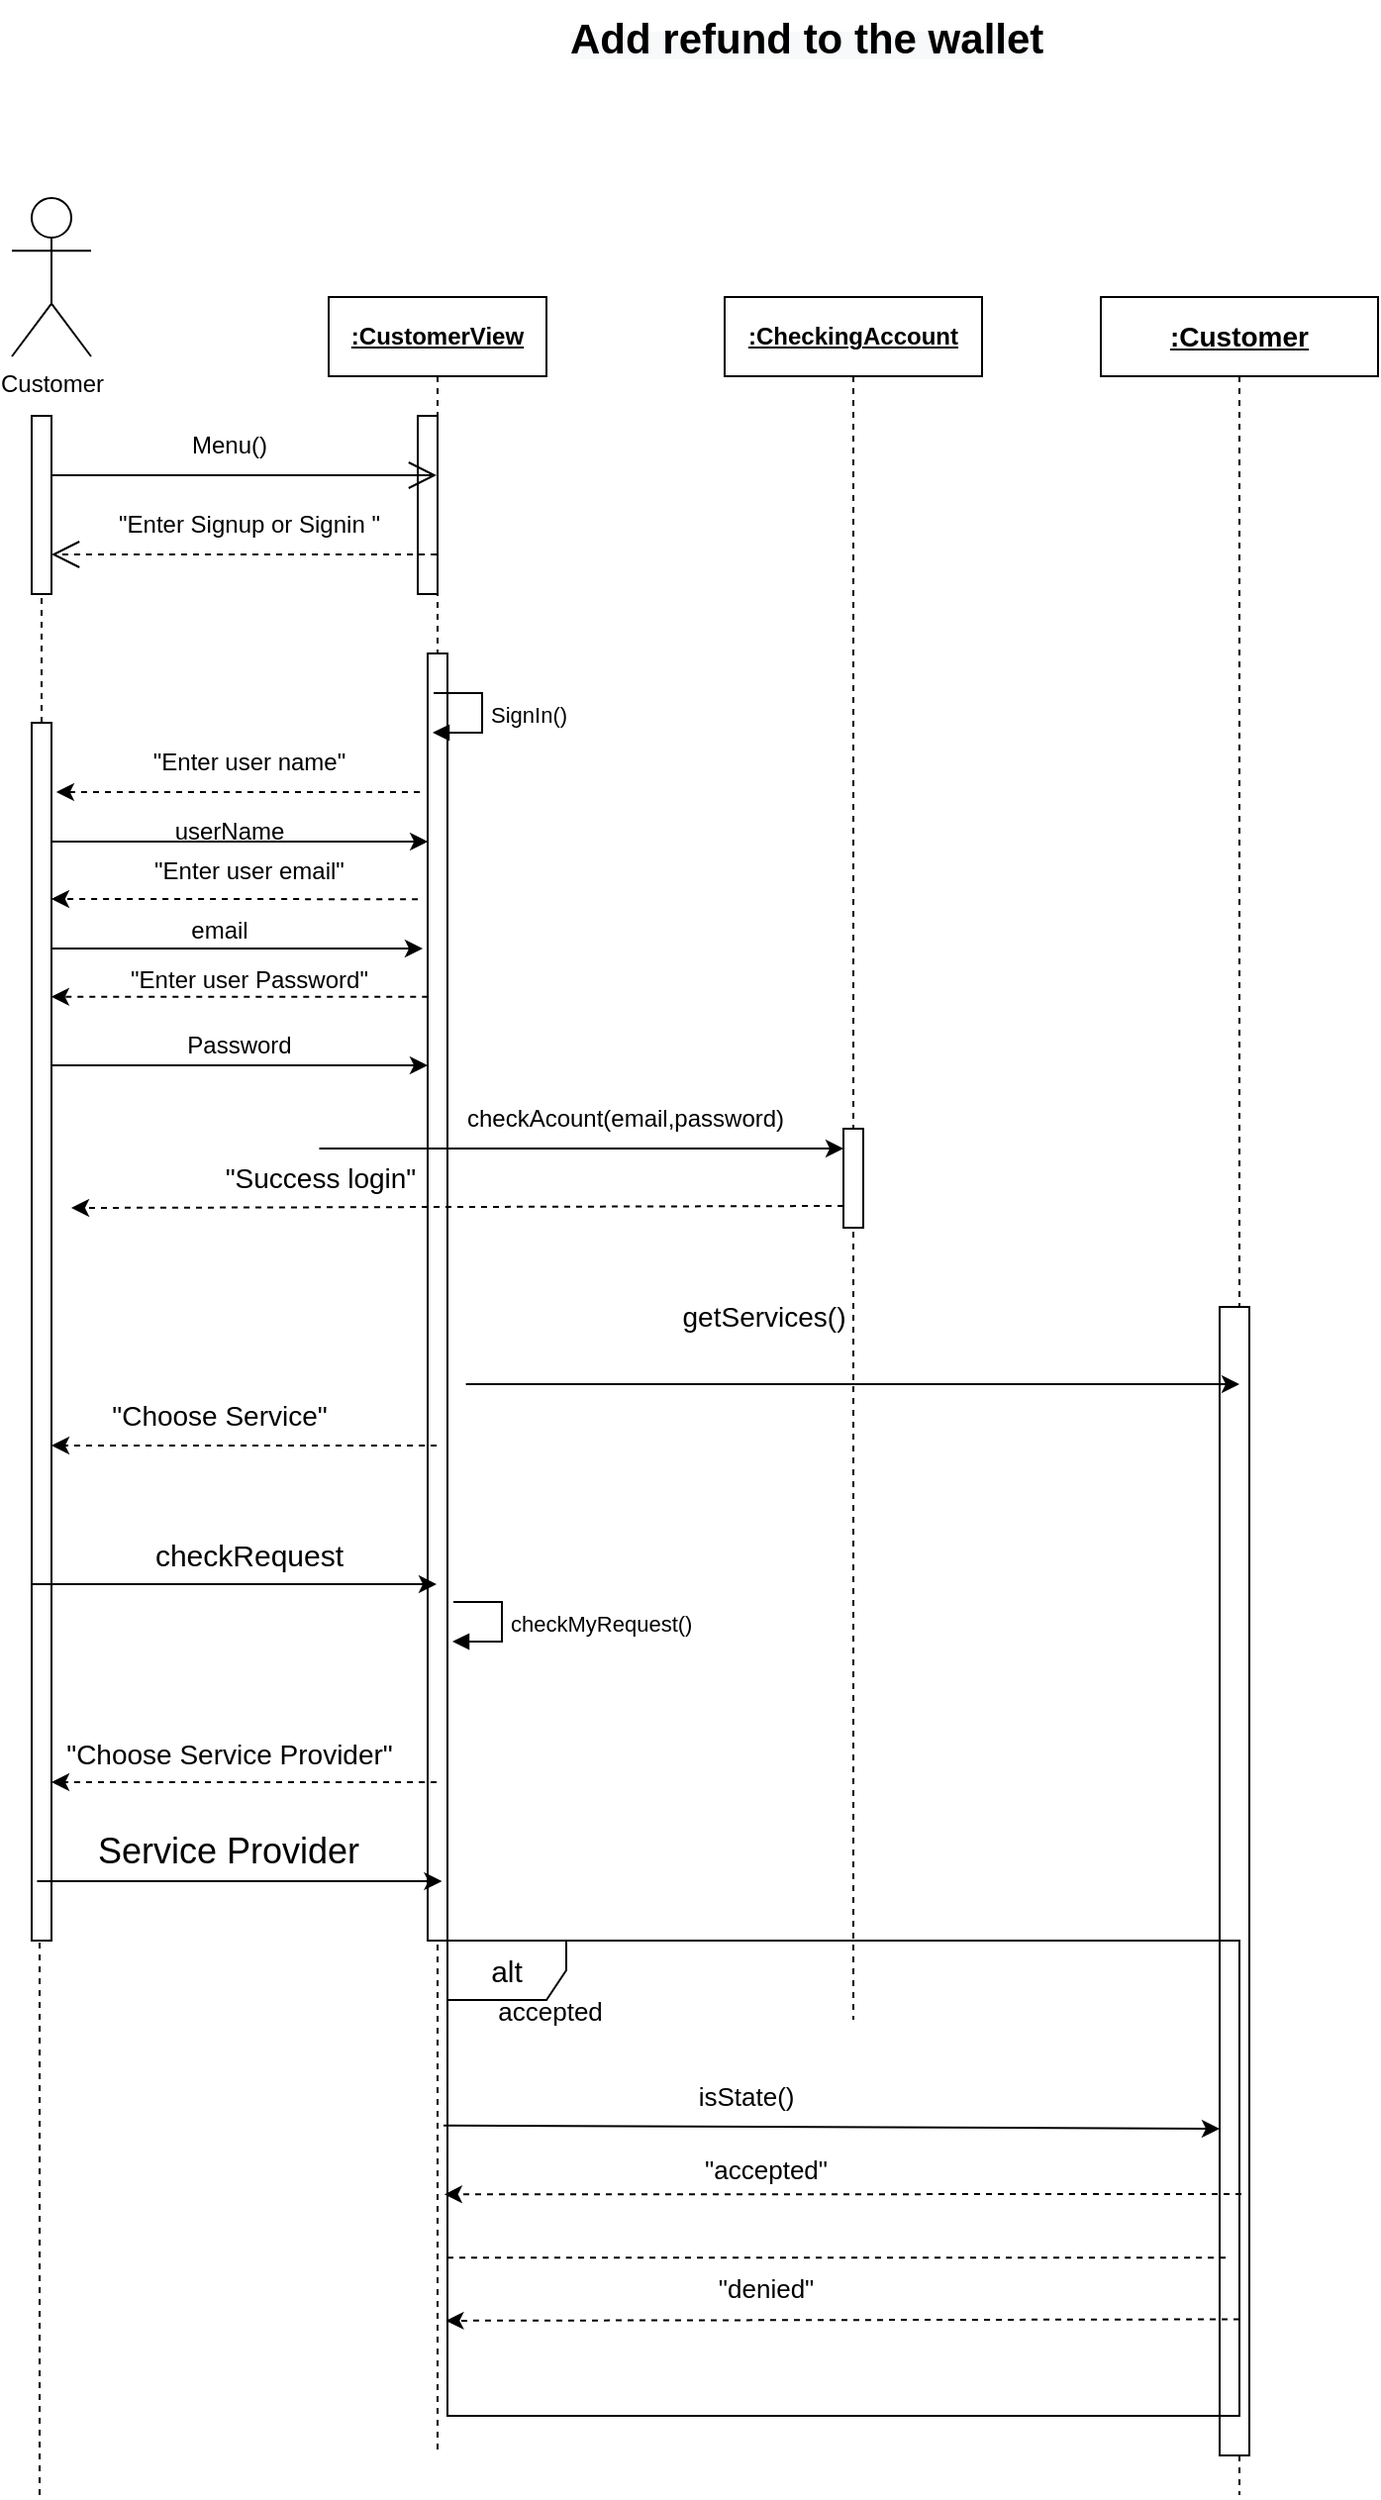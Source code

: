 <mxfile version="20.2.3" type="device"><diagram id="Q5BFTYw7C92OVgqqFhFC" name="Page-1"><mxGraphModel dx="1038" dy="649" grid="1" gridSize="10" guides="1" tooltips="1" connect="1" arrows="1" fold="1" page="1" pageScale="1" pageWidth="850" pageHeight="1100" math="0" shadow="0"><root><mxCell id="0"/><mxCell id="1" parent="0"/><mxCell id="hoaSUgsq3jXMzg9eBwPE-2" value="Customer" style="shape=umlActor;verticalLabelPosition=bottom;verticalAlign=top;html=1;outlineConnect=0;" vertex="1" parent="1"><mxGeometry x="70" y="150" width="40" height="80" as="geometry"/></mxCell><mxCell id="hoaSUgsq3jXMzg9eBwPE-3" value="" style="endArrow=none;dashed=1;html=1;rounded=0;startArrow=none;" edge="1" parent="1" source="hoaSUgsq3jXMzg9eBwPE-32"><mxGeometry width="50" height="50" relative="1" as="geometry"><mxPoint x="90" y="1050" as="sourcePoint"/><mxPoint x="90" y="260" as="targetPoint"/></mxGeometry></mxCell><mxCell id="hoaSUgsq3jXMzg9eBwPE-4" value="&lt;b style=&quot;&quot;&gt;&lt;u&gt;:CustomerView&lt;/u&gt;&lt;/b&gt;" style="shape=umlLifeline;perimeter=lifelinePerimeter;whiteSpace=wrap;html=1;container=1;collapsible=0;recursiveResize=0;outlineConnect=0;" vertex="1" parent="1"><mxGeometry x="230" y="200" width="110" height="1090" as="geometry"/></mxCell><mxCell id="hoaSUgsq3jXMzg9eBwPE-5" value="" style="html=1;points=[];perimeter=orthogonalPerimeter;fontSize=12;" vertex="1" parent="hoaSUgsq3jXMzg9eBwPE-4"><mxGeometry x="45" y="60" width="10" height="90" as="geometry"/></mxCell><mxCell id="hoaSUgsq3jXMzg9eBwPE-6" value="&lt;font style=&quot;font-size: 14px;&quot;&gt;&quot;Choose Service Provider&quot;&lt;/font&gt;" style="text;html=1;strokeColor=none;fillColor=none;align=center;verticalAlign=middle;whiteSpace=wrap;rounded=0;fontSize=18;" vertex="1" parent="hoaSUgsq3jXMzg9eBwPE-4"><mxGeometry x="-145" y="720" width="190" height="30" as="geometry"/></mxCell><mxCell id="hoaSUgsq3jXMzg9eBwPE-7" value="" style="html=1;points=[];perimeter=orthogonalPerimeter;fontSize=12;" vertex="1" parent="hoaSUgsq3jXMzg9eBwPE-4"><mxGeometry x="50" y="180" width="10" height="650" as="geometry"/></mxCell><mxCell id="hoaSUgsq3jXMzg9eBwPE-8" value="&lt;u&gt;&lt;b&gt;:CheckingAccount&lt;/b&gt;&lt;/u&gt;" style="shape=umlLifeline;perimeter=lifelinePerimeter;whiteSpace=wrap;html=1;container=1;collapsible=0;recursiveResize=0;outlineConnect=0;" vertex="1" parent="1"><mxGeometry x="430" y="200" width="130" height="870" as="geometry"/></mxCell><mxCell id="hoaSUgsq3jXMzg9eBwPE-9" value="&lt;font style=&quot;font-size: 14px;&quot;&gt;getServices()&lt;/font&gt;" style="text;html=1;strokeColor=none;fillColor=none;align=center;verticalAlign=middle;whiteSpace=wrap;rounded=0;fontSize=12;" vertex="1" parent="hoaSUgsq3jXMzg9eBwPE-8"><mxGeometry x="-10" y="500" width="60" height="30" as="geometry"/></mxCell><mxCell id="hoaSUgsq3jXMzg9eBwPE-10" value="" style="endArrow=open;endFill=1;endSize=12;html=1;rounded=0;" edge="1" parent="1" target="hoaSUgsq3jXMzg9eBwPE-4"><mxGeometry width="160" relative="1" as="geometry"><mxPoint x="90" y="290" as="sourcePoint"/><mxPoint x="540" y="360" as="targetPoint"/></mxGeometry></mxCell><mxCell id="hoaSUgsq3jXMzg9eBwPE-11" value="Menu()" style="text;html=1;strokeColor=none;fillColor=none;align=center;verticalAlign=middle;whiteSpace=wrap;rounded=0;" vertex="1" parent="1"><mxGeometry x="150" y="260" width="60" height="30" as="geometry"/></mxCell><mxCell id="hoaSUgsq3jXMzg9eBwPE-12" value="" style="endArrow=open;endFill=1;endSize=12;html=1;rounded=0;dashed=1;" edge="1" parent="1" source="hoaSUgsq3jXMzg9eBwPE-4"><mxGeometry width="160" relative="1" as="geometry"><mxPoint x="380" y="360" as="sourcePoint"/><mxPoint x="90" y="330" as="targetPoint"/></mxGeometry></mxCell><mxCell id="hoaSUgsq3jXMzg9eBwPE-13" value="&quot;Enter Signup or Signin &quot;" style="text;html=1;strokeColor=none;fillColor=none;align=center;verticalAlign=middle;whiteSpace=wrap;rounded=0;" vertex="1" parent="1"><mxGeometry x="120" y="300" width="140" height="30" as="geometry"/></mxCell><mxCell id="hoaSUgsq3jXMzg9eBwPE-14" value="SignIn()" style="edgeStyle=orthogonalEdgeStyle;html=1;align=left;spacingLeft=2;endArrow=block;rounded=0;entryX=1;entryY=0;" edge="1" parent="1"><mxGeometry relative="1" as="geometry"><mxPoint x="283.0" y="400" as="sourcePoint"/><Array as="points"><mxPoint x="307.5" y="400"/></Array><mxPoint x="282.5" y="420" as="targetPoint"/></mxGeometry></mxCell><mxCell id="hoaSUgsq3jXMzg9eBwPE-15" value="" style="endArrow=classic;html=1;rounded=0;exitX=0.483;exitY=0.273;exitDx=0;exitDy=0;exitPerimeter=0;entryX=0.155;entryY=0.273;entryDx=0;entryDy=0;entryPerimeter=0;dashed=1;" edge="1" parent="1"><mxGeometry width="50" height="50" relative="1" as="geometry"><mxPoint x="280.14" y="553.37" as="sourcePoint"/><mxPoint x="89.9" y="553.37" as="targetPoint"/></mxGeometry></mxCell><mxCell id="hoaSUgsq3jXMzg9eBwPE-16" value="&quot;Enter user name&quot;" style="text;html=1;strokeColor=none;fillColor=none;align=center;verticalAlign=middle;whiteSpace=wrap;rounded=0;" vertex="1" parent="1"><mxGeometry x="135" y="420" width="110" height="30" as="geometry"/></mxCell><mxCell id="hoaSUgsq3jXMzg9eBwPE-17" value="userName" style="text;html=1;strokeColor=none;fillColor=none;align=center;verticalAlign=middle;whiteSpace=wrap;rounded=0;" vertex="1" parent="1"><mxGeometry x="150" y="455" width="60" height="30" as="geometry"/></mxCell><mxCell id="hoaSUgsq3jXMzg9eBwPE-18" value="" style="endArrow=classic;html=1;rounded=0;dashed=1;startArrow=none;" edge="1" parent="1"><mxGeometry width="50" height="50" relative="1" as="geometry"><mxPoint x="276.0" y="450" as="sourcePoint"/><mxPoint x="92.42" y="450" as="targetPoint"/></mxGeometry></mxCell><mxCell id="hoaSUgsq3jXMzg9eBwPE-19" value="&quot;Enter user email&quot;" style="text;html=1;strokeColor=none;fillColor=none;align=center;verticalAlign=middle;whiteSpace=wrap;rounded=0;" vertex="1" parent="1"><mxGeometry x="135" y="475" width="110" height="30" as="geometry"/></mxCell><mxCell id="hoaSUgsq3jXMzg9eBwPE-20" value="" style="endArrow=classic;html=1;rounded=0;exitX=0.155;exitY=0.364;exitDx=0;exitDy=0;exitPerimeter=0;entryX=0.483;entryY=0.364;entryDx=0;entryDy=0;entryPerimeter=0;" edge="1" parent="1"><mxGeometry width="50" height="50" relative="1" as="geometry"><mxPoint x="89.86" y="475.0" as="sourcePoint"/><mxPoint x="280.1" y="475.0" as="targetPoint"/></mxGeometry></mxCell><mxCell id="hoaSUgsq3jXMzg9eBwPE-21" value="email" style="text;html=1;strokeColor=none;fillColor=none;align=center;verticalAlign=middle;whiteSpace=wrap;rounded=0;" vertex="1" parent="1"><mxGeometry x="144.98" y="505" width="60" height="30" as="geometry"/></mxCell><mxCell id="hoaSUgsq3jXMzg9eBwPE-22" value="&quot;Enter user Password&quot;" style="text;html=1;strokeColor=none;fillColor=none;align=center;verticalAlign=middle;whiteSpace=wrap;rounded=0;" vertex="1" parent="1"><mxGeometry x="120" y="530" width="140.02" height="30" as="geometry"/></mxCell><mxCell id="hoaSUgsq3jXMzg9eBwPE-23" value="" style="endArrow=classic;html=1;rounded=0;" edge="1" parent="1"><mxGeometry width="50" height="50" relative="1" as="geometry"><mxPoint x="90" y="588" as="sourcePoint"/><mxPoint x="280" y="588" as="targetPoint"/></mxGeometry></mxCell><mxCell id="hoaSUgsq3jXMzg9eBwPE-24" value="Password" style="text;html=1;strokeColor=none;fillColor=none;align=center;verticalAlign=middle;whiteSpace=wrap;rounded=0;" vertex="1" parent="1"><mxGeometry x="154.98" y="563" width="60" height="30" as="geometry"/></mxCell><mxCell id="hoaSUgsq3jXMzg9eBwPE-25" value="" style="endArrow=classic;html=1;rounded=0;" edge="1" parent="1"><mxGeometry width="50" height="50" relative="1" as="geometry"><mxPoint x="87.5" y="529" as="sourcePoint"/><mxPoint x="277.5" y="529" as="targetPoint"/></mxGeometry></mxCell><mxCell id="hoaSUgsq3jXMzg9eBwPE-26" value="" style="endArrow=classic;html=1;rounded=0;exitX=0.483;exitY=0.273;exitDx=0;exitDy=0;exitPerimeter=0;dashed=1;" edge="1" parent="1"><mxGeometry width="50" height="50" relative="1" as="geometry"><mxPoint x="275.06" y="504.09" as="sourcePoint"/><mxPoint x="89.94" y="504" as="targetPoint"/></mxGeometry></mxCell><mxCell id="hoaSUgsq3jXMzg9eBwPE-27" value="" style="endArrow=classic;html=1;rounded=0;exitX=0.5;exitY=0;exitDx=0;exitDy=0;" edge="1" parent="1" source="hoaSUgsq3jXMzg9eBwPE-36"><mxGeometry width="50" height="50" relative="1" as="geometry"><mxPoint x="100" y="598.0" as="sourcePoint"/><mxPoint x="490.0" y="630" as="targetPoint"/></mxGeometry></mxCell><mxCell id="hoaSUgsq3jXMzg9eBwPE-28" value="checkAcount(email,password)" style="text;html=1;strokeColor=none;fillColor=none;align=center;verticalAlign=middle;whiteSpace=wrap;rounded=0;" vertex="1" parent="1"><mxGeometry x="330" y="600" width="100" height="30" as="geometry"/></mxCell><mxCell id="hoaSUgsq3jXMzg9eBwPE-29" value="" style="endArrow=classic;html=1;rounded=0;dashed=1;" edge="1" parent="1"><mxGeometry width="50" height="50" relative="1" as="geometry"><mxPoint x="490.0" y="659.0" as="sourcePoint"/><mxPoint x="100" y="660" as="targetPoint"/></mxGeometry></mxCell><mxCell id="hoaSUgsq3jXMzg9eBwPE-30" value="&lt;u&gt;&lt;b&gt;:Customer&lt;/b&gt;&lt;/u&gt;" style="shape=umlLifeline;perimeter=lifelinePerimeter;whiteSpace=wrap;html=1;container=1;collapsible=0;recursiveResize=0;outlineConnect=0;fontSize=14;" vertex="1" parent="1"><mxGeometry x="620" y="200" width="140" height="1110" as="geometry"/></mxCell><mxCell id="hoaSUgsq3jXMzg9eBwPE-31" value="" style="html=1;points=[];perimeter=orthogonalPerimeter;fontSize=12;" vertex="1" parent="hoaSUgsq3jXMzg9eBwPE-30"><mxGeometry x="60" y="510" width="15" height="580" as="geometry"/></mxCell><mxCell id="hoaSUgsq3jXMzg9eBwPE-32" value="" style="html=1;points=[];perimeter=orthogonalPerimeter;fontSize=12;" vertex="1" parent="1"><mxGeometry x="80" y="260" width="10" height="90" as="geometry"/></mxCell><mxCell id="hoaSUgsq3jXMzg9eBwPE-33" value="" style="endArrow=none;dashed=1;html=1;rounded=0;startArrow=none;" edge="1" parent="1" source="hoaSUgsq3jXMzg9eBwPE-34" target="hoaSUgsq3jXMzg9eBwPE-32"><mxGeometry width="50" height="50" relative="1" as="geometry"><mxPoint x="90" y="1050" as="sourcePoint"/><mxPoint x="90" y="260" as="targetPoint"/></mxGeometry></mxCell><mxCell id="hoaSUgsq3jXMzg9eBwPE-34" value="" style="html=1;points=[];perimeter=orthogonalPerimeter;fontSize=12;" vertex="1" parent="1"><mxGeometry x="80" y="415" width="10" height="615" as="geometry"/></mxCell><mxCell id="hoaSUgsq3jXMzg9eBwPE-35" value="" style="endArrow=none;dashed=1;html=1;rounded=0;startArrow=none;" edge="1" parent="1" target="hoaSUgsq3jXMzg9eBwPE-34"><mxGeometry width="50" height="50" relative="1" as="geometry"><mxPoint x="84" y="1310" as="sourcePoint"/><mxPoint x="90" y="350" as="targetPoint"/></mxGeometry></mxCell><mxCell id="hoaSUgsq3jXMzg9eBwPE-36" value="&lt;font style=&quot;font-size: 14px;&quot;&gt;&quot;Success login&quot;&lt;/font&gt;" style="text;html=1;strokeColor=none;fillColor=none;align=center;verticalAlign=middle;whiteSpace=wrap;rounded=0;" vertex="1" parent="1"><mxGeometry x="91.5" y="630" width="267.5" height="30" as="geometry"/></mxCell><mxCell id="hoaSUgsq3jXMzg9eBwPE-37" value="" style="html=1;points=[];perimeter=orthogonalPerimeter;fontSize=12;" vertex="1" parent="1"><mxGeometry x="490" y="620" width="10" height="50" as="geometry"/></mxCell><mxCell id="hoaSUgsq3jXMzg9eBwPE-38" value="" style="endArrow=classic;html=1;rounded=0;fontSize=14;dashed=1;" edge="1" parent="1" source="hoaSUgsq3jXMzg9eBwPE-4"><mxGeometry width="50" height="50" relative="1" as="geometry"><mxPoint x="440" y="860" as="sourcePoint"/><mxPoint x="90" y="780" as="targetPoint"/></mxGeometry></mxCell><mxCell id="hoaSUgsq3jXMzg9eBwPE-39" value="&quot;Choose Service&quot;" style="text;html=1;strokeColor=none;fillColor=none;align=center;verticalAlign=middle;whiteSpace=wrap;rounded=0;fontSize=14;" vertex="1" parent="1"><mxGeometry x="105" y="750" width="140" height="30" as="geometry"/></mxCell><mxCell id="hoaSUgsq3jXMzg9eBwPE-40" value="" style="endArrow=classic;html=1;rounded=0;fontSize=14;" edge="1" parent="1" target="hoaSUgsq3jXMzg9eBwPE-4"><mxGeometry width="50" height="50" relative="1" as="geometry"><mxPoint x="80" y="850" as="sourcePoint"/><mxPoint x="490" y="800" as="targetPoint"/></mxGeometry></mxCell><mxCell id="hoaSUgsq3jXMzg9eBwPE-41" value="&lt;font style=&quot;font-size: 15px;&quot;&gt;checkRequest&lt;/font&gt;" style="text;html=1;strokeColor=none;fillColor=none;align=center;verticalAlign=middle;whiteSpace=wrap;rounded=0;fontSize=14;" vertex="1" parent="1"><mxGeometry x="160.01" y="820" width="60" height="30" as="geometry"/></mxCell><mxCell id="hoaSUgsq3jXMzg9eBwPE-42" value="" style="endArrow=classic;html=1;rounded=0;fontSize=12;exitX=-0.005;exitY=0.389;exitDx=0;exitDy=0;exitPerimeter=0;" edge="1" parent="1" source="hoaSUgsq3jXMzg9eBwPE-48"><mxGeometry width="50" height="50" relative="1" as="geometry"><mxPoint x="289.324" y="1125" as="sourcePoint"/><mxPoint x="680" y="1125" as="targetPoint"/></mxGeometry></mxCell><mxCell id="hoaSUgsq3jXMzg9eBwPE-43" value="" style="endArrow=classic;html=1;rounded=0;fontSize=18;dashed=1;" edge="1" parent="1" source="hoaSUgsq3jXMzg9eBwPE-4"><mxGeometry width="50" height="50" relative="1" as="geometry"><mxPoint x="400" y="740" as="sourcePoint"/><mxPoint x="90" y="950" as="targetPoint"/></mxGeometry></mxCell><mxCell id="hoaSUgsq3jXMzg9eBwPE-44" value="" style="endArrow=classic;html=1;rounded=0;fontSize=14;" edge="1" parent="1"><mxGeometry width="50" height="50" relative="1" as="geometry"><mxPoint x="82.73" y="1000" as="sourcePoint"/><mxPoint x="287.23" y="1000" as="targetPoint"/></mxGeometry></mxCell><mxCell id="hoaSUgsq3jXMzg9eBwPE-45" value="&lt;font style=&quot;font-size: 18px;&quot;&gt;Service Provider&lt;/font&gt;" style="text;html=1;strokeColor=none;fillColor=none;align=center;verticalAlign=middle;whiteSpace=wrap;rounded=0;fontSize=14;" vertex="1" parent="1"><mxGeometry x="106.37" y="970" width="147.26" height="30" as="geometry"/></mxCell><mxCell id="hoaSUgsq3jXMzg9eBwPE-46" value="&lt;b style=&quot;color: rgb(0, 0, 0); font-family: Helvetica; font-size: 12px; font-style: normal; font-variant-ligatures: normal; font-variant-caps: normal; letter-spacing: normal; orphans: 2; text-align: center; text-indent: 0px; text-transform: none; widows: 2; word-spacing: 0px; -webkit-text-stroke-width: 0px; background-color: rgb(248, 249, 250); text-decoration-thickness: initial; text-decoration-style: initial; text-decoration-color: initial;&quot;&gt;&lt;font style=&quot;font-size: 21px;&quot;&gt;Add refund to the wallet&lt;/font&gt;&lt;/b&gt;" style="text;whiteSpace=wrap;html=1;fontSize=21;" vertex="1" parent="1"><mxGeometry x="350" y="50" width="330" height="40" as="geometry"/></mxCell><mxCell id="hoaSUgsq3jXMzg9eBwPE-47" value="checkMyRequest()" style="edgeStyle=orthogonalEdgeStyle;html=1;align=left;spacingLeft=2;endArrow=block;rounded=0;entryX=1;entryY=0;" edge="1" parent="1"><mxGeometry relative="1" as="geometry"><mxPoint x="293.0" y="859.0" as="sourcePoint"/><Array as="points"><mxPoint x="317.5" y="859"/></Array><mxPoint x="292.5" y="879.0" as="targetPoint"/></mxGeometry></mxCell><mxCell id="hoaSUgsq3jXMzg9eBwPE-48" value="alt" style="shape=umlFrame;whiteSpace=wrap;html=1;fontSize=15;" vertex="1" parent="1"><mxGeometry x="290" y="1030" width="400" height="240" as="geometry"/></mxCell><mxCell id="hoaSUgsq3jXMzg9eBwPE-49" value="accepted" style="text;align=center;fontStyle=0;verticalAlign=middle;spacingLeft=3;spacingRight=3;strokeColor=none;rotatable=0;points=[[0,0.5],[1,0.5]];portConstraint=eastwest;fontSize=13;" vertex="1" parent="1"><mxGeometry x="302.03" y="1052" width="80" height="26" as="geometry"/></mxCell><mxCell id="hoaSUgsq3jXMzg9eBwPE-50" value="" style="endArrow=none;dashed=1;html=1;rounded=0;fontSize=14;entryX=0.99;entryY=0.667;entryDx=0;entryDy=0;entryPerimeter=0;exitX=0;exitY=0.667;exitDx=0;exitDy=0;exitPerimeter=0;" edge="1" parent="1" source="hoaSUgsq3jXMzg9eBwPE-48" target="hoaSUgsq3jXMzg9eBwPE-48"><mxGeometry width="50" height="50" relative="1" as="geometry"><mxPoint x="302.03" y="1185" as="sourcePoint"/><mxPoint x="686.0" y="1185" as="targetPoint"/></mxGeometry></mxCell><mxCell id="hoaSUgsq3jXMzg9eBwPE-51" value="isState()" style="text;align=center;fontStyle=0;verticalAlign=middle;spacingLeft=3;spacingRight=3;strokeColor=none;rotatable=0;points=[[0,0.5],[1,0.5]];portConstraint=eastwest;fontSize=13;" vertex="1" parent="1"><mxGeometry x="401.03" y="1095" width="80" height="26" as="geometry"/></mxCell><mxCell id="hoaSUgsq3jXMzg9eBwPE-52" value="" style="endArrow=classic;html=1;rounded=0;fontSize=12;" edge="1" parent="1"><mxGeometry width="50" height="50" relative="1" as="geometry"><mxPoint x="299.324" y="749.0" as="sourcePoint"/><mxPoint x="690" y="749.0" as="targetPoint"/></mxGeometry></mxCell><mxCell id="hoaSUgsq3jXMzg9eBwPE-53" value="" style="endArrow=classic;html=1;rounded=0;fontSize=14;dashed=1;entryX=-0.004;entryY=0.534;entryDx=0;entryDy=0;entryPerimeter=0;" edge="1" parent="1" target="hoaSUgsq3jXMzg9eBwPE-48"><mxGeometry width="50" height="50" relative="1" as="geometry"><mxPoint x="691" y="1158" as="sourcePoint"/><mxPoint x="380.96" y="1155.0" as="targetPoint"/></mxGeometry></mxCell><mxCell id="hoaSUgsq3jXMzg9eBwPE-54" value="&quot;accepted&quot;" style="text;align=center;fontStyle=0;verticalAlign=middle;spacingLeft=3;spacingRight=3;strokeColor=none;rotatable=0;points=[[0,0.5],[1,0.5]];portConstraint=eastwest;fontSize=13;" vertex="1" parent="1"><mxGeometry x="411.03" y="1132" width="80" height="26" as="geometry"/></mxCell><mxCell id="hoaSUgsq3jXMzg9eBwPE-55" value="" style="endArrow=classic;html=1;rounded=0;fontSize=14;dashed=1;exitX=1;exitY=0.776;exitDx=0;exitDy=0;exitPerimeter=0;entryX=-0.002;entryY=0.779;entryDx=0;entryDy=0;entryPerimeter=0;" edge="1" parent="1"><mxGeometry width="50" height="50" relative="1" as="geometry"><mxPoint x="690" y="1221.24" as="sourcePoint"/><mxPoint x="289.2" y="1221.96" as="targetPoint"/></mxGeometry></mxCell><mxCell id="hoaSUgsq3jXMzg9eBwPE-56" value="&quot;denied&quot;" style="text;align=center;fontStyle=0;verticalAlign=middle;spacingLeft=3;spacingRight=3;strokeColor=none;rotatable=0;points=[[0,0.5],[1,0.5]];portConstraint=eastwest;fontSize=13;" vertex="1" parent="1"><mxGeometry x="411.03" y="1192" width="80" height="26" as="geometry"/></mxCell></root></mxGraphModel></diagram></mxfile>